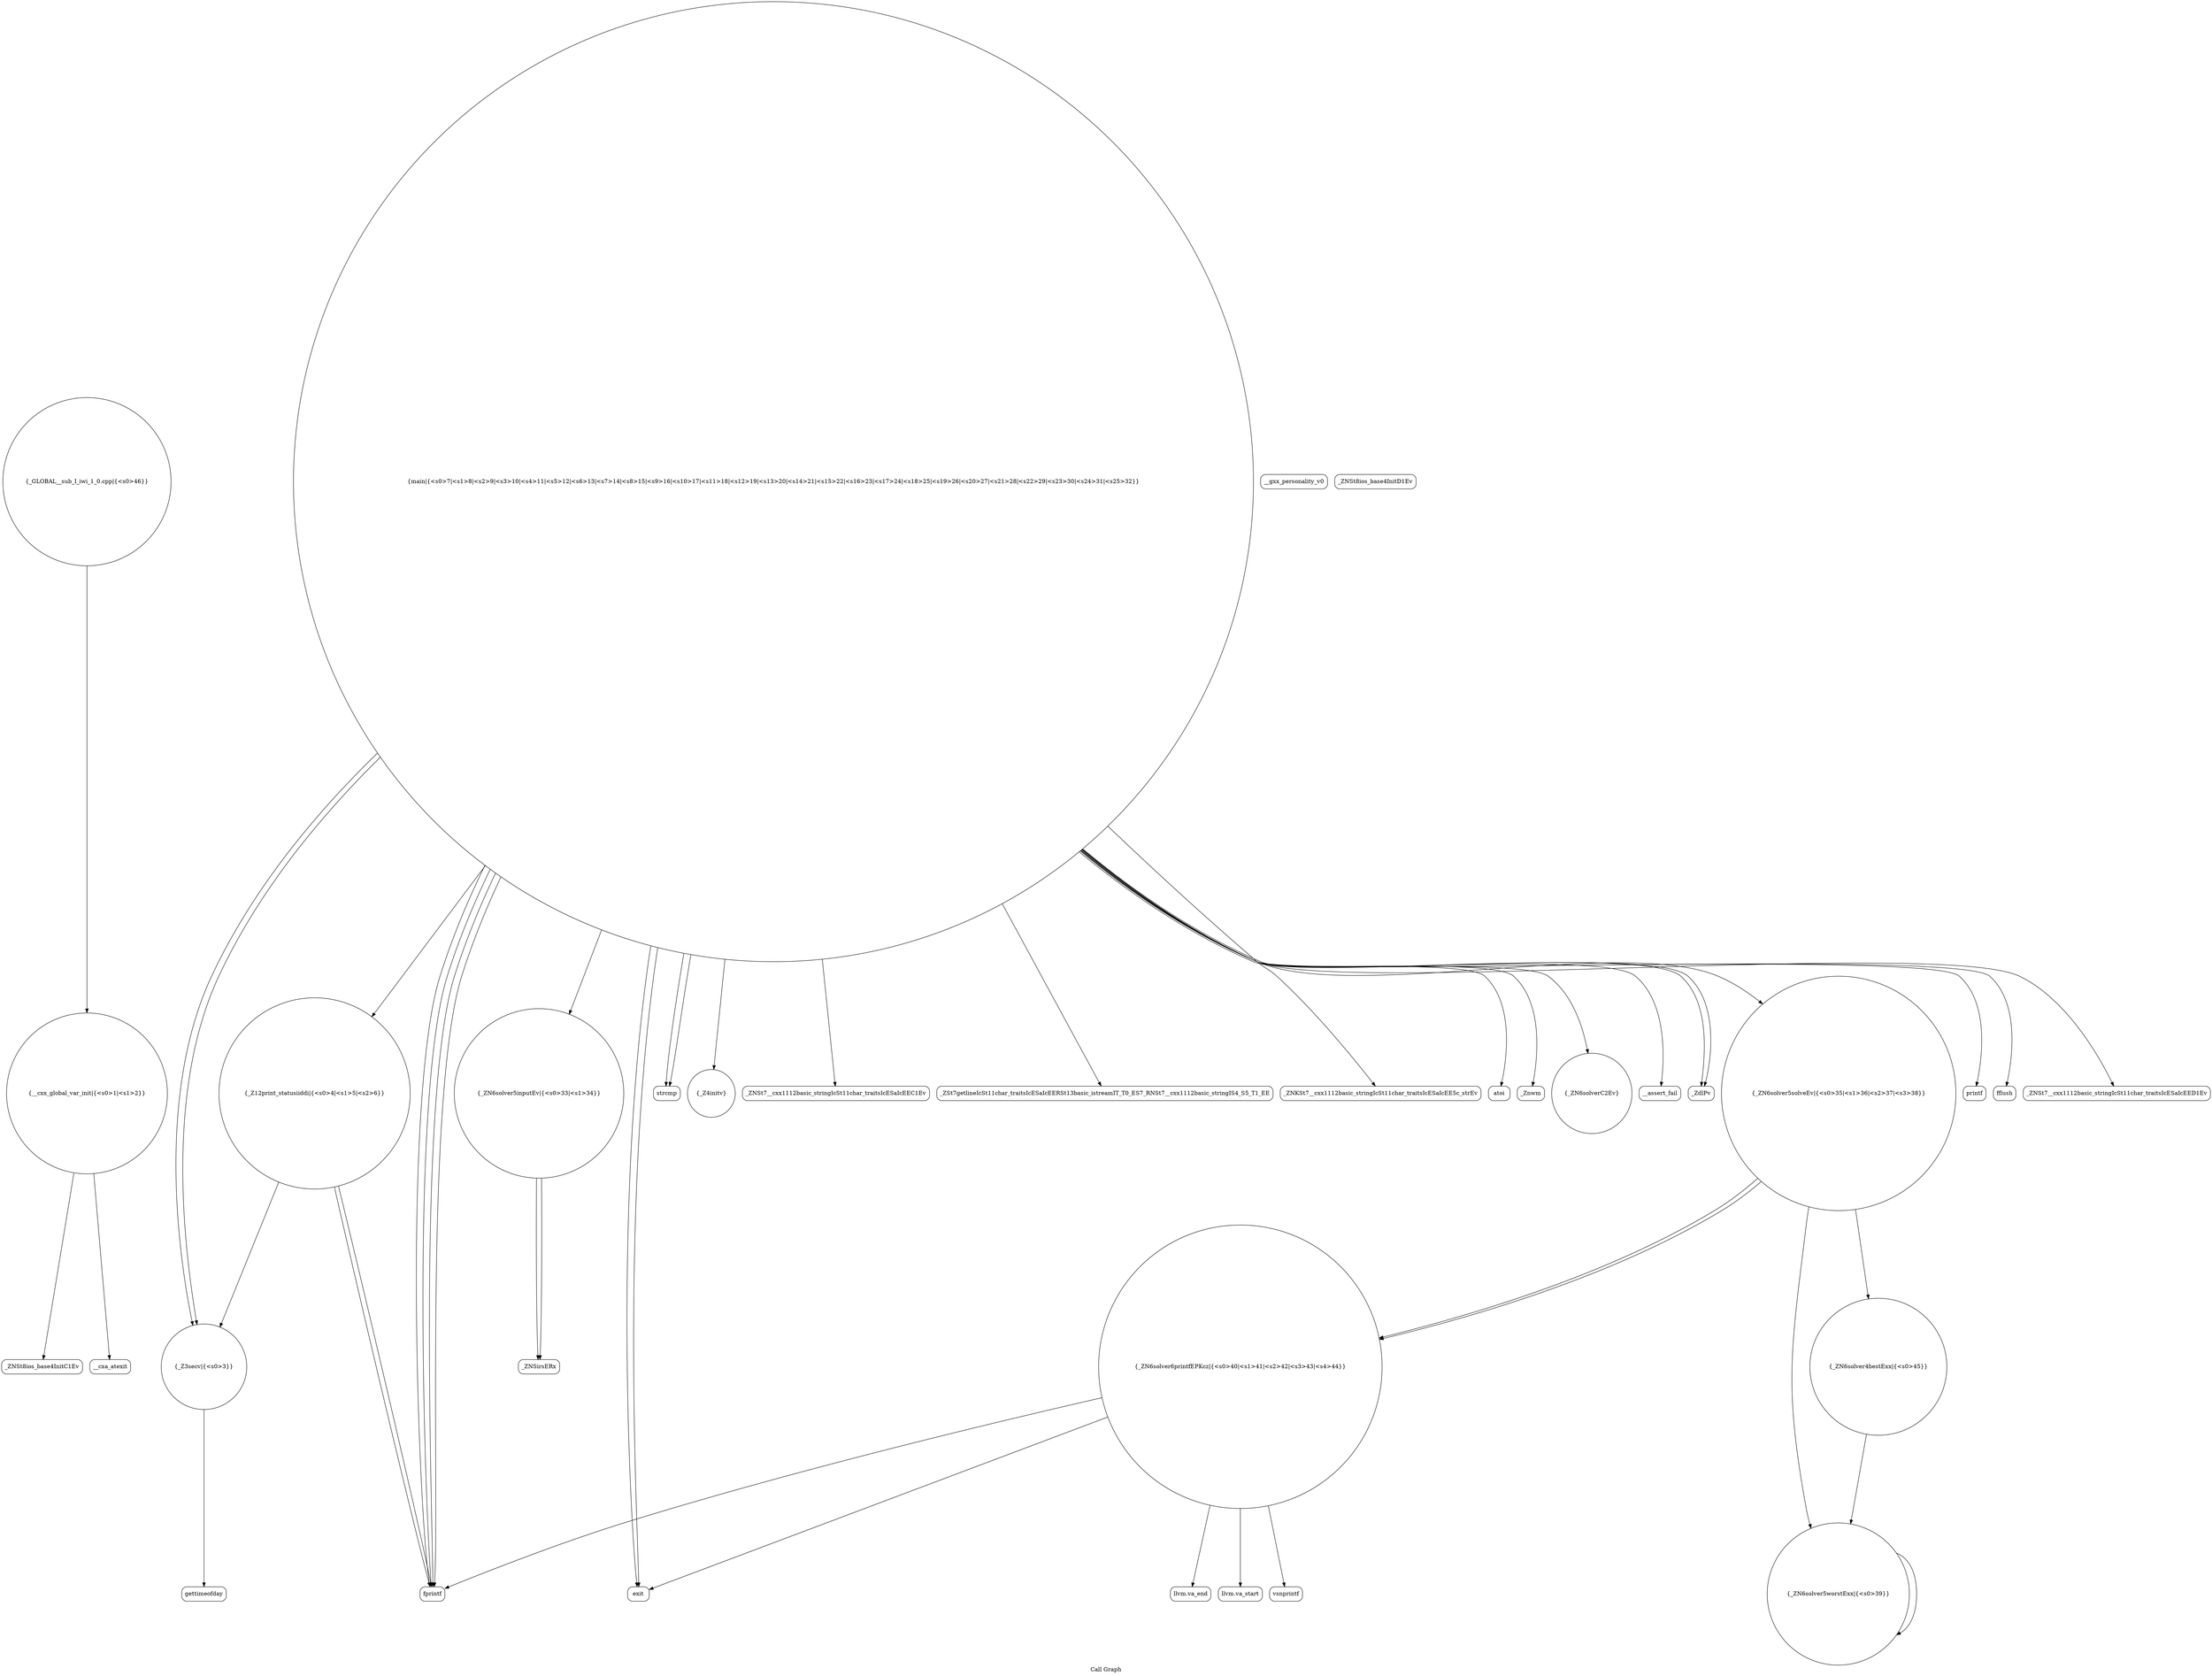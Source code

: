 digraph "Call Graph" {
	label="Call Graph";

	Node0x55b88fd554d0 [shape=record,shape=circle,label="{__cxx_global_var_init|{<s0>1|<s1>2}}"];
	Node0x55b88fd554d0:s0 -> Node0x55b88fd55550[color=black];
	Node0x55b88fd554d0:s1 -> Node0x55b88fde90d0[color=black];
	Node0x55b88fde9c50 [shape=record,shape=Mrecord,label="{_ZNSirsERx}"];
	Node0x55b88fde92d0 [shape=record,shape=circle,label="{_Z12print_statusiiddi|{<s0>4|<s1>5|<s2>6}}"];
	Node0x55b88fde92d0:s0 -> Node0x55b88fde9350[color=black];
	Node0x55b88fde92d0:s1 -> Node0x55b88fde91d0[color=black];
	Node0x55b88fde92d0:s2 -> Node0x55b88fde9350[color=black];
	Node0x55b88fde9fd0 [shape=record,shape=circle,label="{_GLOBAL__sub_I_iwi_1_0.cpp|{<s0>46}}"];
	Node0x55b88fde9fd0:s0 -> Node0x55b88fd554d0[color=black];
	Node0x55b88fde9650 [shape=record,shape=Mrecord,label="{__gxx_personality_v0}"];
	Node0x55b88fde99d0 [shape=record,shape=circle,label="{_ZN6solver5inputEv|{<s0>33|<s1>34}}"];
	Node0x55b88fde99d0:s0 -> Node0x55b88fde9c50[color=black];
	Node0x55b88fde99d0:s1 -> Node0x55b88fde9c50[color=black];
	Node0x55b88fde9050 [shape=record,shape=Mrecord,label="{_ZNSt8ios_base4InitD1Ev}"];
	Node0x55b88fde9d50 [shape=record,shape=circle,label="{_ZN6solver6printfEPKcz|{<s0>40|<s1>41|<s2>42|<s3>43|<s4>44}}"];
	Node0x55b88fde9d50:s0 -> Node0x55b88fde9e50[color=black];
	Node0x55b88fde9d50:s1 -> Node0x55b88fde9ed0[color=black];
	Node0x55b88fde9d50:s2 -> Node0x55b88fde9f50[color=black];
	Node0x55b88fde9d50:s3 -> Node0x55b88fde9350[color=black];
	Node0x55b88fde9d50:s4 -> Node0x55b88fde94d0[color=black];
	Node0x55b88fde93d0 [shape=record,shape=circle,label="{main|{<s0>7|<s1>8|<s2>9|<s3>10|<s4>11|<s5>12|<s6>13|<s7>14|<s8>15|<s9>16|<s10>17|<s11>18|<s12>19|<s13>20|<s14>21|<s15>22|<s16>23|<s17>24|<s18>25|<s19>26|<s20>27|<s21>28|<s22>29|<s23>30|<s24>31|<s25>32}}"];
	Node0x55b88fde93d0:s0 -> Node0x55b88fde9450[color=black];
	Node0x55b88fde93d0:s1 -> Node0x55b88fde9450[color=black];
	Node0x55b88fde93d0:s2 -> Node0x55b88fde9350[color=black];
	Node0x55b88fde93d0:s3 -> Node0x55b88fde94d0[color=black];
	Node0x55b88fde93d0:s4 -> Node0x55b88fde91d0[color=black];
	Node0x55b88fde93d0:s5 -> Node0x55b88fde9150[color=black];
	Node0x55b88fde93d0:s6 -> Node0x55b88fde91d0[color=black];
	Node0x55b88fde93d0:s7 -> Node0x55b88fde9350[color=black];
	Node0x55b88fde93d0:s8 -> Node0x55b88fde9550[color=black];
	Node0x55b88fde93d0:s9 -> Node0x55b88fde95d0[color=black];
	Node0x55b88fde93d0:s10 -> Node0x55b88fde9750[color=black];
	Node0x55b88fde93d0:s11 -> Node0x55b88fde96d0[color=black];
	Node0x55b88fde93d0:s12 -> Node0x55b88fde9350[color=black];
	Node0x55b88fde93d0:s13 -> Node0x55b88fde92d0[color=black];
	Node0x55b88fde93d0:s14 -> Node0x55b88fde97d0[color=black];
	Node0x55b88fde93d0:s15 -> Node0x55b88fde9850[color=black];
	Node0x55b88fde93d0:s16 -> Node0x55b88fde9950[color=black];
	Node0x55b88fde93d0:s17 -> Node0x55b88fde98d0[color=black];
	Node0x55b88fde93d0:s18 -> Node0x55b88fde99d0[color=black];
	Node0x55b88fde93d0:s19 -> Node0x55b88fde9a50[color=black];
	Node0x55b88fde93d0:s20 -> Node0x55b88fde9ad0[color=black];
	Node0x55b88fde93d0:s21 -> Node0x55b88fde9b50[color=black];
	Node0x55b88fde93d0:s22 -> Node0x55b88fde98d0[color=black];
	Node0x55b88fde93d0:s23 -> Node0x55b88fde9350[color=black];
	Node0x55b88fde93d0:s24 -> Node0x55b88fde94d0[color=black];
	Node0x55b88fde93d0:s25 -> Node0x55b88fde9bd0[color=black];
	Node0x55b88fde9750 [shape=record,shape=Mrecord,label="{_ZNKSt7__cxx1112basic_stringIcSt11char_traitsIcESaIcEE5c_strEv}"];
	Node0x55b88fde9ad0 [shape=record,shape=Mrecord,label="{printf}"];
	Node0x55b88fde9150 [shape=record,shape=circle,label="{_Z4initv}"];
	Node0x55b88fde9e50 [shape=record,shape=Mrecord,label="{llvm.va_start}"];
	Node0x55b88fde94d0 [shape=record,shape=Mrecord,label="{exit}"];
	Node0x55b88fde9850 [shape=record,shape=circle,label="{_ZN6solverC2Ev}"];
	Node0x55b88fde9bd0 [shape=record,shape=Mrecord,label="{_ZNSt7__cxx1112basic_stringIcSt11char_traitsIcESaIcEED1Ev}"];
	Node0x55b88fde9250 [shape=record,shape=Mrecord,label="{gettimeofday}"];
	Node0x55b88fde9f50 [shape=record,shape=Mrecord,label="{llvm.va_end}"];
	Node0x55b88fde95d0 [shape=record,shape=Mrecord,label="{_ZSt7getlineIcSt11char_traitsIcESaIcEERSt13basic_istreamIT_T0_ES7_RNSt7__cxx1112basic_stringIS4_S5_T1_EE}"];
	Node0x55b88fde9950 [shape=record,shape=Mrecord,label="{__assert_fail}"];
	Node0x55b88fd55550 [shape=record,shape=Mrecord,label="{_ZNSt8ios_base4InitC1Ev}"];
	Node0x55b88fde9cd0 [shape=record,shape=circle,label="{_ZN6solver5worstExx|{<s0>39}}"];
	Node0x55b88fde9cd0:s0 -> Node0x55b88fde9cd0[color=black];
	Node0x55b88fde9350 [shape=record,shape=Mrecord,label="{fprintf}"];
	Node0x55b88fde96d0 [shape=record,shape=Mrecord,label="{atoi}"];
	Node0x55b88fde9a50 [shape=record,shape=circle,label="{_ZN6solver5solveEv|{<s0>35|<s1>36|<s2>37|<s3>38}}"];
	Node0x55b88fde9a50:s0 -> Node0x55b88fde9cd0[color=black];
	Node0x55b88fde9a50:s1 -> Node0x55b88fde9d50[color=black];
	Node0x55b88fde9a50:s2 -> Node0x55b88fde9dd0[color=black];
	Node0x55b88fde9a50:s3 -> Node0x55b88fde9d50[color=black];
	Node0x55b88fde90d0 [shape=record,shape=Mrecord,label="{__cxa_atexit}"];
	Node0x55b88fde9dd0 [shape=record,shape=circle,label="{_ZN6solver4bestExx|{<s0>45}}"];
	Node0x55b88fde9dd0:s0 -> Node0x55b88fde9cd0[color=black];
	Node0x55b88fde9450 [shape=record,shape=Mrecord,label="{strcmp}"];
	Node0x55b88fde97d0 [shape=record,shape=Mrecord,label="{_Znwm}"];
	Node0x55b88fde9b50 [shape=record,shape=Mrecord,label="{fflush}"];
	Node0x55b88fde91d0 [shape=record,shape=circle,label="{_Z3secv|{<s0>3}}"];
	Node0x55b88fde91d0:s0 -> Node0x55b88fde9250[color=black];
	Node0x55b88fde9ed0 [shape=record,shape=Mrecord,label="{vsnprintf}"];
	Node0x55b88fde9550 [shape=record,shape=Mrecord,label="{_ZNSt7__cxx1112basic_stringIcSt11char_traitsIcESaIcEEC1Ev}"];
	Node0x55b88fde98d0 [shape=record,shape=Mrecord,label="{_ZdlPv}"];
}
